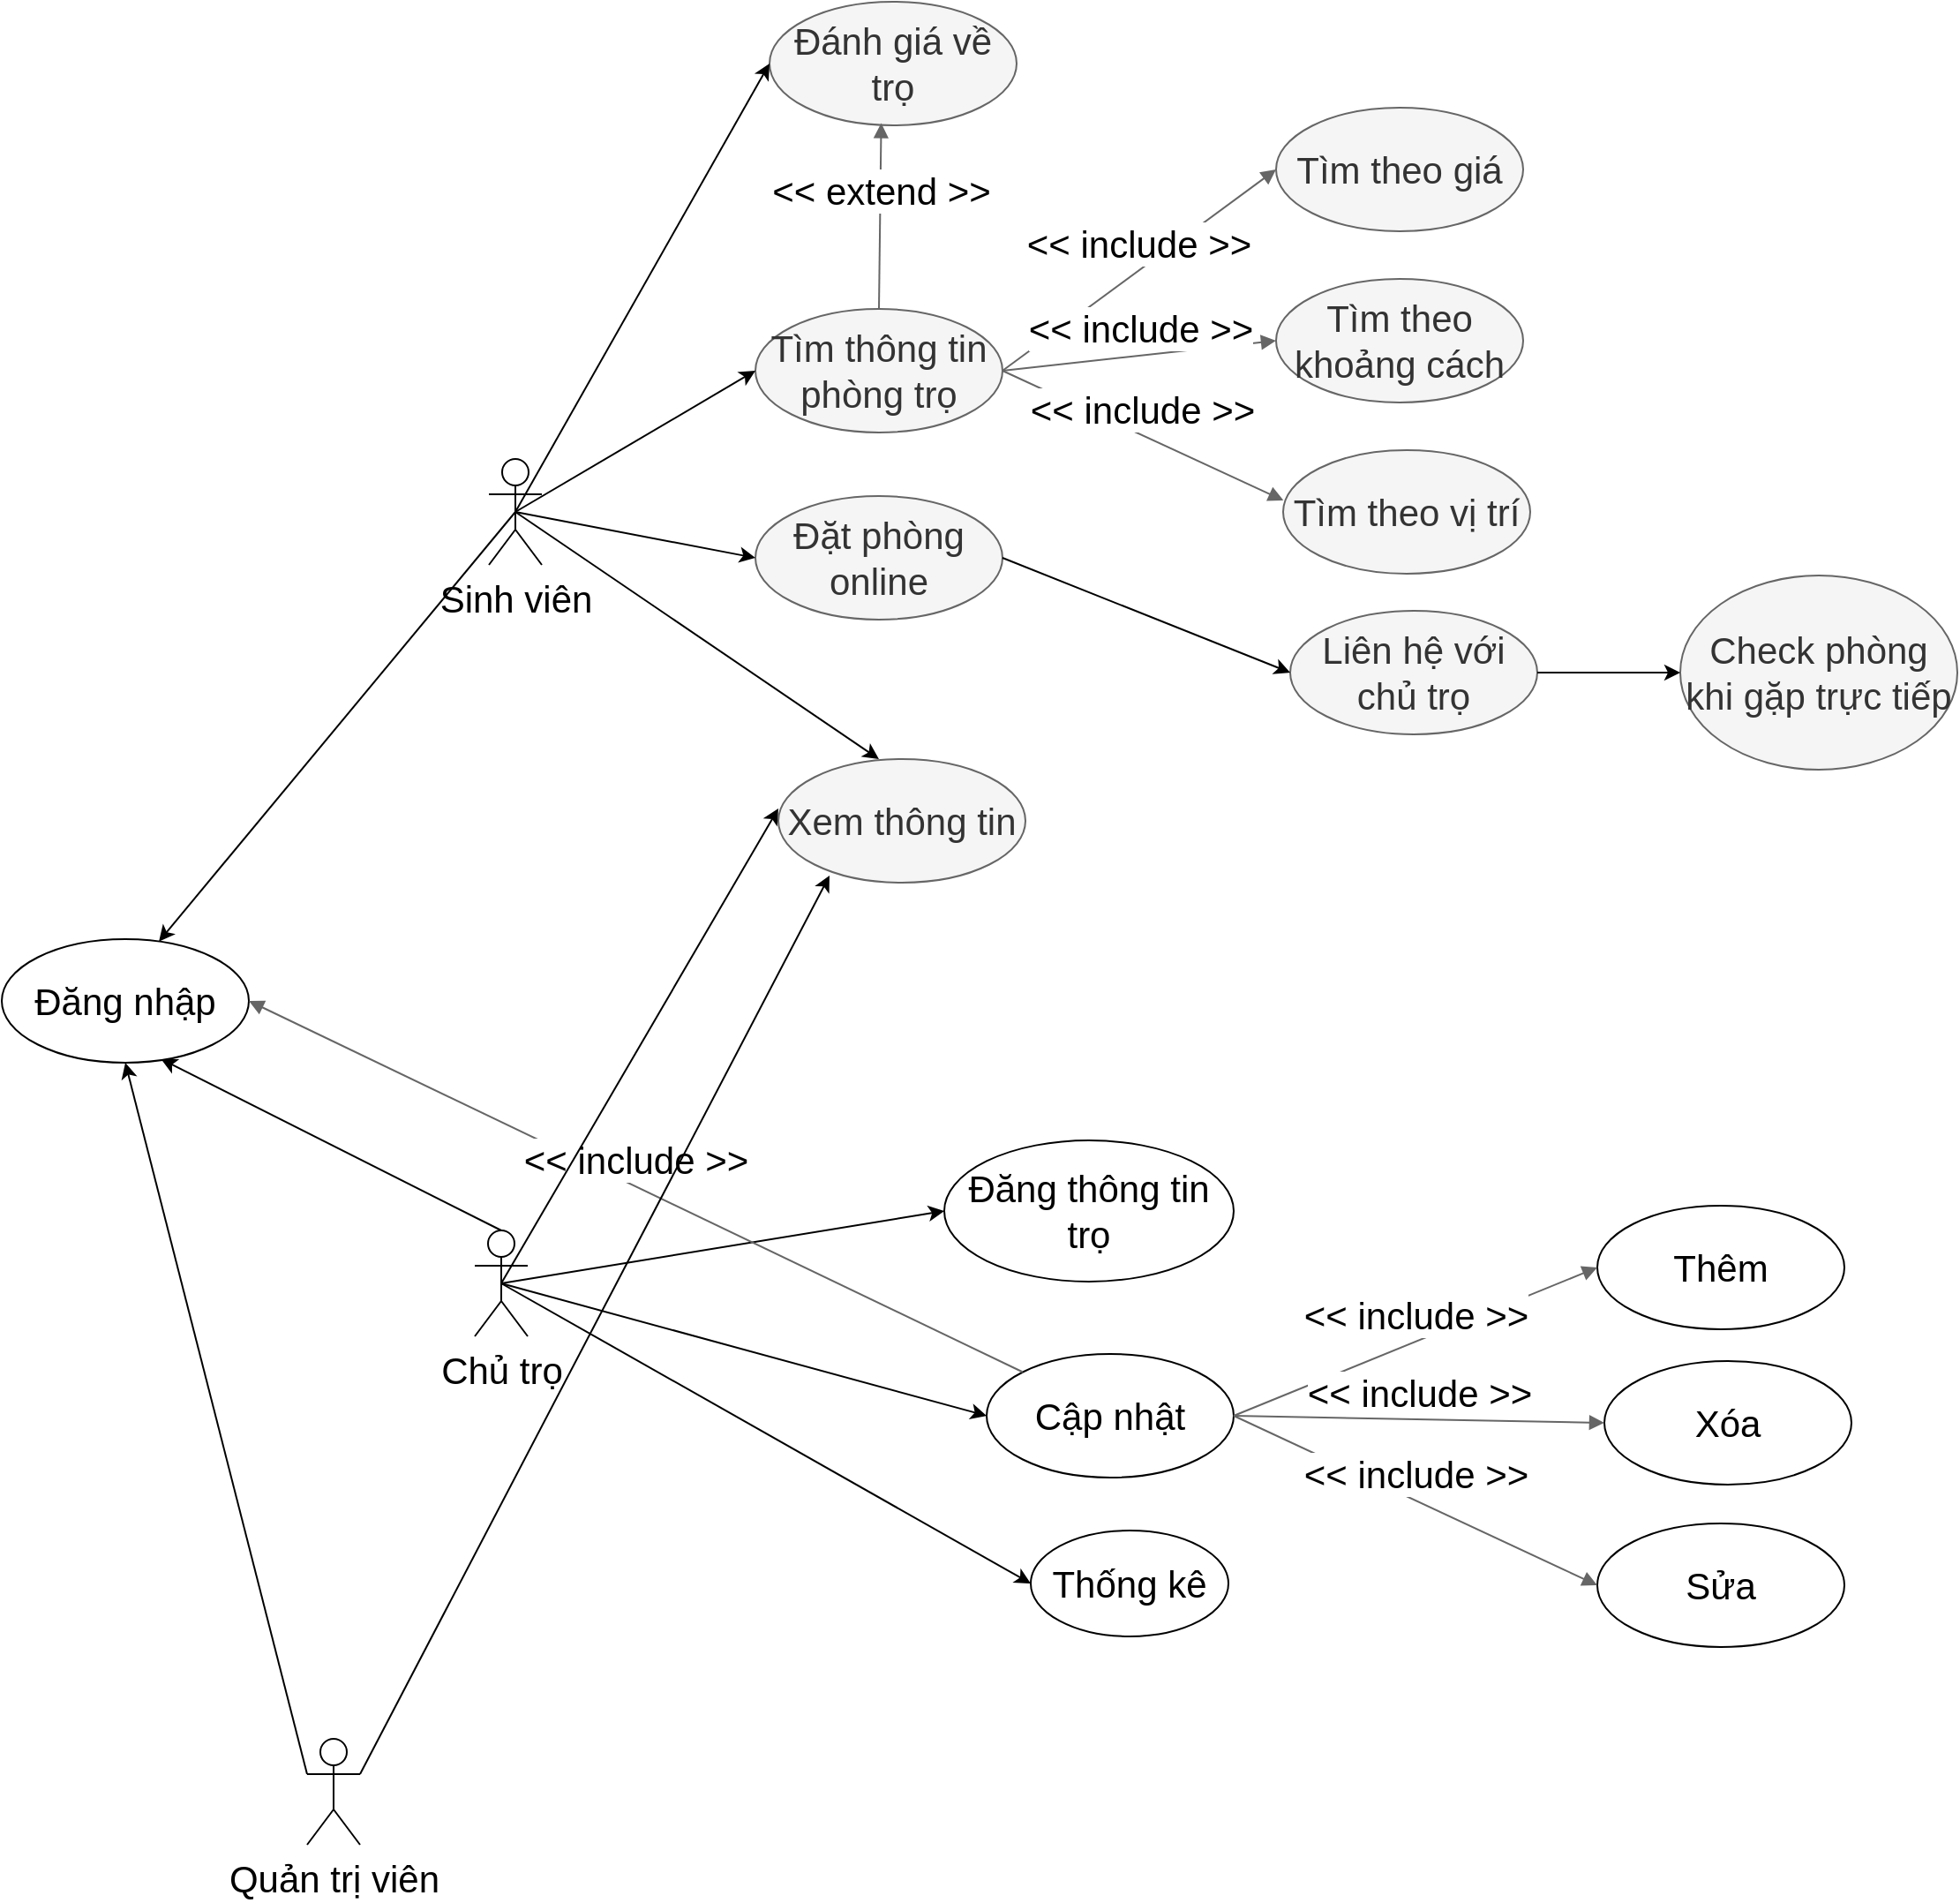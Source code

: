 <mxfile version="24.2.5" type="device" pages="2">
  <diagram name="Use case" id="3GVuQxWTRfcPdkDpcGKD">
    <mxGraphModel dx="2876" dy="2272" grid="0" gridSize="10" guides="1" tooltips="1" connect="1" arrows="1" fold="1" page="1" pageScale="1" pageWidth="827" pageHeight="1169" math="0" shadow="0">
      <root>
        <mxCell id="0" />
        <mxCell id="1" parent="0" />
        <mxCell id="bVEan_gz4CVaJnWlOZY1-1" value="Sinh viên" style="shape=umlActor;verticalLabelPosition=bottom;verticalAlign=top;html=1;outlineConnect=0;fontSize=21;" parent="1" vertex="1">
          <mxGeometry x="-75" y="-112" width="30" height="60" as="geometry" />
        </mxCell>
        <mxCell id="bVEan_gz4CVaJnWlOZY1-2" value="Quản trị viên" style="shape=umlActor;verticalLabelPosition=bottom;verticalAlign=top;html=1;outlineConnect=0;fontSize=21;" parent="1" vertex="1">
          <mxGeometry x="-178" y="613" width="30" height="60" as="geometry" />
        </mxCell>
        <mxCell id="bVEan_gz4CVaJnWlOZY1-3" value="Chủ trọ" style="shape=umlActor;verticalLabelPosition=bottom;verticalAlign=top;html=1;outlineConnect=0;fontSize=21;" parent="1" vertex="1">
          <mxGeometry x="-83" y="325" width="30" height="60" as="geometry" />
        </mxCell>
        <mxCell id="Joqx-uPznwFFVbwi03fc-1" value="Tìm theo giá" style="ellipse;whiteSpace=wrap;html=1;fillColor=#f5f5f5;fontColor=#333333;strokeColor=#666666;fontSize=21;" parent="1" vertex="1">
          <mxGeometry x="371" y="-311" width="140" height="70" as="geometry" />
        </mxCell>
        <mxCell id="Joqx-uPznwFFVbwi03fc-2" value="Tìm theo khoảng cách" style="ellipse;whiteSpace=wrap;html=1;fillColor=#f5f5f5;fontColor=#333333;strokeColor=#666666;fontSize=21;" parent="1" vertex="1">
          <mxGeometry x="371" y="-214" width="140" height="70" as="geometry" />
        </mxCell>
        <mxCell id="Joqx-uPznwFFVbwi03fc-3" value="Tìm theo vị trí" style="ellipse;whiteSpace=wrap;html=1;fillColor=#f5f5f5;fontColor=#333333;strokeColor=#666666;fontSize=21;" parent="1" vertex="1">
          <mxGeometry x="375" y="-117" width="140" height="70" as="geometry" />
        </mxCell>
        <mxCell id="Joqx-uPznwFFVbwi03fc-5" value="Tìm thông tin phòng trọ" style="ellipse;whiteSpace=wrap;html=1;fillColor=#f5f5f5;fontColor=#333333;strokeColor=#666666;fontSize=21;" parent="1" vertex="1">
          <mxGeometry x="76" y="-197" width="140" height="70" as="geometry" />
        </mxCell>
        <mxCell id="Joqx-uPznwFFVbwi03fc-6" value="&amp;lt;&amp;lt; include &amp;gt;&amp;gt;" style="html=1;verticalAlign=bottom;endArrow=block;curved=0;rounded=0;entryX=0;entryY=0.5;entryDx=0;entryDy=0;exitX=1;exitY=0.5;exitDx=0;exitDy=0;fillColor=#f5f5f5;strokeColor=#666666;fontSize=21;" parent="1" source="Joqx-uPznwFFVbwi03fc-5" target="Joqx-uPznwFFVbwi03fc-1" edge="1">
          <mxGeometry width="80" relative="1" as="geometry">
            <mxPoint x="-13" y="19" as="sourcePoint" />
            <mxPoint x="140" y="-112" as="targetPoint" />
          </mxGeometry>
        </mxCell>
        <mxCell id="Joqx-uPznwFFVbwi03fc-7" value="&amp;lt;&amp;lt; include &amp;gt;&amp;gt;" style="html=1;verticalAlign=bottom;endArrow=block;curved=0;rounded=0;entryX=0;entryY=0.5;entryDx=0;entryDy=0;exitX=1;exitY=0.5;exitDx=0;exitDy=0;fillColor=#f5f5f5;strokeColor=#666666;fontSize=21;" parent="1" source="Joqx-uPznwFFVbwi03fc-5" target="Joqx-uPznwFFVbwi03fc-2" edge="1">
          <mxGeometry width="80" relative="1" as="geometry">
            <mxPoint x="280" y="-112" as="sourcePoint" />
            <mxPoint x="377" y="-266" as="targetPoint" />
          </mxGeometry>
        </mxCell>
        <mxCell id="Joqx-uPznwFFVbwi03fc-8" value="&amp;lt;&amp;lt; include &amp;gt;&amp;gt;" style="html=1;verticalAlign=bottom;endArrow=block;curved=0;rounded=0;entryX=0.001;entryY=0.406;entryDx=0;entryDy=0;entryPerimeter=0;exitX=1;exitY=0.5;exitDx=0;exitDy=0;fillColor=#f5f5f5;strokeColor=#666666;fontSize=21;" parent="1" source="Joqx-uPznwFFVbwi03fc-5" target="Joqx-uPznwFFVbwi03fc-3" edge="1">
          <mxGeometry width="80" relative="1" as="geometry">
            <mxPoint x="272" y="-123" as="sourcePoint" />
            <mxPoint x="381" y="-169" as="targetPoint" />
          </mxGeometry>
        </mxCell>
        <mxCell id="Joqx-uPznwFFVbwi03fc-10" value="Đặt phòng online" style="ellipse;whiteSpace=wrap;html=1;fillColor=#f5f5f5;fontColor=#333333;strokeColor=#666666;fontSize=21;" parent="1" vertex="1">
          <mxGeometry x="76" y="-91" width="140" height="70" as="geometry" />
        </mxCell>
        <mxCell id="Joqx-uPznwFFVbwi03fc-11" value="Liên hệ với chủ trọ" style="ellipse;whiteSpace=wrap;html=1;fillColor=#f5f5f5;fontColor=#333333;strokeColor=#666666;fontSize=21;" parent="1" vertex="1">
          <mxGeometry x="379" y="-26" width="140" height="70" as="geometry" />
        </mxCell>
        <mxCell id="Joqx-uPznwFFVbwi03fc-14" value="Check phòng khi gặp trực tiếp" style="ellipse;whiteSpace=wrap;html=1;fillColor=#f5f5f5;fontColor=#333333;strokeColor=#666666;fontSize=21;" parent="1" vertex="1">
          <mxGeometry x="600" y="-46" width="157" height="110" as="geometry" />
        </mxCell>
        <mxCell id="Joqx-uPznwFFVbwi03fc-17" value="Đăng thông tin trọ" style="ellipse;whiteSpace=wrap;html=1;fontSize=21;" parent="1" vertex="1">
          <mxGeometry x="183" y="274" width="164" height="80" as="geometry" />
        </mxCell>
        <mxCell id="TsAdefIjjU2MiwrPZLpJ-29" value="" style="endArrow=classic;html=1;rounded=0;exitX=0.5;exitY=0.5;exitDx=0;exitDy=0;exitPerimeter=0;entryX=0;entryY=0.5;entryDx=0;entryDy=0;fontSize=21;" parent="1" source="bVEan_gz4CVaJnWlOZY1-1" target="Joqx-uPznwFFVbwi03fc-5" edge="1">
          <mxGeometry width="50" height="50" relative="1" as="geometry">
            <mxPoint x="134" y="183" as="sourcePoint" />
            <mxPoint x="184" y="133" as="targetPoint" />
          </mxGeometry>
        </mxCell>
        <mxCell id="TsAdefIjjU2MiwrPZLpJ-30" value="" style="endArrow=classic;html=1;rounded=0;exitX=0.5;exitY=0.5;exitDx=0;exitDy=0;exitPerimeter=0;entryX=0;entryY=0.5;entryDx=0;entryDy=0;fontSize=21;" parent="1" source="bVEan_gz4CVaJnWlOZY1-1" target="Joqx-uPznwFFVbwi03fc-10" edge="1">
          <mxGeometry width="50" height="50" relative="1" as="geometry">
            <mxPoint x="-185" y="53" as="sourcePoint" />
            <mxPoint x="92" y="-72" as="targetPoint" />
          </mxGeometry>
        </mxCell>
        <mxCell id="TsAdefIjjU2MiwrPZLpJ-31" value="" style="endArrow=classic;html=1;rounded=0;exitX=1;exitY=0.5;exitDx=0;exitDy=0;entryX=0;entryY=0.5;entryDx=0;entryDy=0;fontSize=21;" parent="1" source="Joqx-uPznwFFVbwi03fc-10" target="Joqx-uPznwFFVbwi03fc-11" edge="1">
          <mxGeometry width="50" height="50" relative="1" as="geometry">
            <mxPoint x="-188" y="-33" as="sourcePoint" />
            <mxPoint x="58" y="96" as="targetPoint" />
          </mxGeometry>
        </mxCell>
        <mxCell id="TsAdefIjjU2MiwrPZLpJ-32" value="" style="endArrow=classic;html=1;rounded=0;exitX=1;exitY=0.5;exitDx=0;exitDy=0;entryX=0;entryY=0.5;entryDx=0;entryDy=0;fontSize=21;" parent="1" source="Joqx-uPznwFFVbwi03fc-11" target="Joqx-uPznwFFVbwi03fc-14" edge="1">
          <mxGeometry width="50" height="50" relative="1" as="geometry">
            <mxPoint x="227" y="1" as="sourcePoint" />
            <mxPoint x="368" y="24" as="targetPoint" />
          </mxGeometry>
        </mxCell>
        <mxCell id="TsAdefIjjU2MiwrPZLpJ-33" value="" style="endArrow=classic;html=1;rounded=0;exitX=0.5;exitY=0.5;exitDx=0;exitDy=0;exitPerimeter=0;entryX=0;entryY=0.5;entryDx=0;entryDy=0;fontSize=21;" parent="1" source="bVEan_gz4CVaJnWlOZY1-3" target="Joqx-uPznwFFVbwi03fc-17" edge="1">
          <mxGeometry width="50" height="50" relative="1" as="geometry">
            <mxPoint x="-185" y="53" as="sourcePoint" />
            <mxPoint x="90" y="87" as="targetPoint" />
          </mxGeometry>
        </mxCell>
        <mxCell id="TsAdefIjjU2MiwrPZLpJ-34" value="Đăng nhập" style="ellipse;whiteSpace=wrap;html=1;fontSize=21;" parent="1" vertex="1">
          <mxGeometry x="-351" y="160" width="140" height="70" as="geometry" />
        </mxCell>
        <mxCell id="TsAdefIjjU2MiwrPZLpJ-35" value="Cập nhật" style="ellipse;whiteSpace=wrap;html=1;fontSize=21;" parent="1" vertex="1">
          <mxGeometry x="207" y="395" width="140" height="70" as="geometry" />
        </mxCell>
        <mxCell id="TsAdefIjjU2MiwrPZLpJ-36" value="Thêm" style="ellipse;whiteSpace=wrap;html=1;fontSize=21;" parent="1" vertex="1">
          <mxGeometry x="553" y="311" width="140" height="70" as="geometry" />
        </mxCell>
        <mxCell id="TsAdefIjjU2MiwrPZLpJ-37" value="Xóa" style="ellipse;whiteSpace=wrap;html=1;fontSize=21;" parent="1" vertex="1">
          <mxGeometry x="557" y="399" width="140" height="70" as="geometry" />
        </mxCell>
        <mxCell id="TsAdefIjjU2MiwrPZLpJ-38" value="Sửa" style="ellipse;whiteSpace=wrap;html=1;fontSize=21;" parent="1" vertex="1">
          <mxGeometry x="553" y="491" width="140" height="70" as="geometry" />
        </mxCell>
        <mxCell id="TsAdefIjjU2MiwrPZLpJ-39" value="&amp;lt;&amp;lt; include &amp;gt;&amp;gt;" style="html=1;verticalAlign=bottom;endArrow=block;curved=0;rounded=0;entryX=0;entryY=0.5;entryDx=0;entryDy=0;exitX=1;exitY=0.5;exitDx=0;exitDy=0;fillColor=#f5f5f5;strokeColor=#666666;fontSize=21;" parent="1" source="TsAdefIjjU2MiwrPZLpJ-35" target="TsAdefIjjU2MiwrPZLpJ-36" edge="1">
          <mxGeometry width="80" relative="1" as="geometry">
            <mxPoint x="189" y="301" as="sourcePoint" />
            <mxPoint x="348" y="374" as="targetPoint" />
          </mxGeometry>
        </mxCell>
        <mxCell id="TsAdefIjjU2MiwrPZLpJ-40" value="&amp;lt;&amp;lt; include &amp;gt;&amp;gt;" style="html=1;verticalAlign=bottom;endArrow=block;curved=0;rounded=0;entryX=0;entryY=0.5;entryDx=0;entryDy=0;exitX=1;exitY=0.5;exitDx=0;exitDy=0;fillColor=#f5f5f5;strokeColor=#666666;fontSize=21;" parent="1" source="TsAdefIjjU2MiwrPZLpJ-35" target="TsAdefIjjU2MiwrPZLpJ-37" edge="1">
          <mxGeometry width="80" relative="1" as="geometry">
            <mxPoint x="216" y="496" as="sourcePoint" />
            <mxPoint x="347" y="410" as="targetPoint" />
          </mxGeometry>
        </mxCell>
        <mxCell id="TsAdefIjjU2MiwrPZLpJ-41" value="&amp;lt;&amp;lt; include &amp;gt;&amp;gt;" style="html=1;verticalAlign=bottom;endArrow=block;curved=0;rounded=0;entryX=0;entryY=0.5;entryDx=0;entryDy=0;exitX=1;exitY=0.5;exitDx=0;exitDy=0;fillColor=#f5f5f5;strokeColor=#666666;fontSize=21;" parent="1" source="TsAdefIjjU2MiwrPZLpJ-35" target="TsAdefIjjU2MiwrPZLpJ-38" edge="1">
          <mxGeometry width="80" relative="1" as="geometry">
            <mxPoint x="216" y="496" as="sourcePoint" />
            <mxPoint x="351" y="498" as="targetPoint" />
          </mxGeometry>
        </mxCell>
        <mxCell id="TsAdefIjjU2MiwrPZLpJ-42" value="" style="endArrow=classic;html=1;rounded=0;exitX=0.5;exitY=0.5;exitDx=0;exitDy=0;exitPerimeter=0;entryX=0;entryY=0.5;entryDx=0;entryDy=0;fontSize=21;" parent="1" source="bVEan_gz4CVaJnWlOZY1-3" target="TsAdefIjjU2MiwrPZLpJ-35" edge="1">
          <mxGeometry width="50" height="50" relative="1" as="geometry">
            <mxPoint x="-175" y="368" as="sourcePoint" />
            <mxPoint x="79" y="292" as="targetPoint" />
          </mxGeometry>
        </mxCell>
        <mxCell id="TsAdefIjjU2MiwrPZLpJ-43" value="Thống kê" style="ellipse;whiteSpace=wrap;html=1;fontSize=21;" parent="1" vertex="1">
          <mxGeometry x="232" y="495" width="112" height="60" as="geometry" />
        </mxCell>
        <mxCell id="TsAdefIjjU2MiwrPZLpJ-44" value="" style="endArrow=classic;html=1;rounded=0;exitX=0.5;exitY=0.5;exitDx=0;exitDy=0;exitPerimeter=0;entryX=0;entryY=0.5;entryDx=0;entryDy=0;fontSize=21;" parent="1" source="bVEan_gz4CVaJnWlOZY1-3" target="TsAdefIjjU2MiwrPZLpJ-43" edge="1">
          <mxGeometry width="50" height="50" relative="1" as="geometry">
            <mxPoint x="-175" y="368" as="sourcePoint" />
            <mxPoint x="79" y="207" as="targetPoint" />
          </mxGeometry>
        </mxCell>
        <mxCell id="9S80IXpSELycwi0xGYKN-2" value="Đánh giá về trọ" style="ellipse;whiteSpace=wrap;html=1;fillColor=#f5f5f5;fontColor=#333333;strokeColor=#666666;fontSize=21;" parent="1" vertex="1">
          <mxGeometry x="84" y="-371" width="140" height="70" as="geometry" />
        </mxCell>
        <mxCell id="9S80IXpSELycwi0xGYKN-3" value="" style="endArrow=classic;html=1;rounded=0;exitX=0.5;exitY=0.5;exitDx=0;exitDy=0;exitPerimeter=0;entryX=0;entryY=0.5;entryDx=0;entryDy=0;fontSize=21;" parent="1" source="bVEan_gz4CVaJnWlOZY1-1" target="9S80IXpSELycwi0xGYKN-2" edge="1">
          <mxGeometry width="50" height="50" relative="1" as="geometry">
            <mxPoint x="-50" y="-72" as="sourcePoint" />
            <mxPoint x="92" y="-72" as="targetPoint" />
          </mxGeometry>
        </mxCell>
        <mxCell id="9S80IXpSELycwi0xGYKN-4" value="&amp;lt;&amp;lt; extend &amp;gt;&amp;gt;" style="html=1;verticalAlign=bottom;endArrow=block;curved=0;rounded=0;entryX=0.452;entryY=0.982;entryDx=0;entryDy=0;exitX=0.5;exitY=0;exitDx=0;exitDy=0;fillColor=#f5f5f5;strokeColor=#666666;entryPerimeter=0;fontSize=21;" parent="1" source="Joqx-uPznwFFVbwi03fc-5" target="9S80IXpSELycwi0xGYKN-2" edge="1">
          <mxGeometry width="80" relative="1" as="geometry">
            <mxPoint x="226" y="-152" as="sourcePoint" />
            <mxPoint x="377" y="-266" as="targetPoint" />
          </mxGeometry>
        </mxCell>
        <mxCell id="PzmMJHEReZFMOb55hKEX-2" value="&amp;lt;&amp;lt; include &amp;gt;&amp;gt;" style="html=1;verticalAlign=bottom;endArrow=block;curved=0;rounded=0;entryX=1;entryY=0.5;entryDx=0;entryDy=0;exitX=0;exitY=0;exitDx=0;exitDy=0;fillColor=#f5f5f5;strokeColor=#666666;fontSize=21;" parent="1" source="TsAdefIjjU2MiwrPZLpJ-35" target="TsAdefIjjU2MiwrPZLpJ-34" edge="1">
          <mxGeometry width="80" relative="1" as="geometry">
            <mxPoint x="357" y="440" as="sourcePoint" />
            <mxPoint x="496" y="370" as="targetPoint" />
          </mxGeometry>
        </mxCell>
        <mxCell id="C1ls9HWXW-1f8DQ3jjsl-1" value="" style="endArrow=classic;html=1;rounded=0;exitX=0.5;exitY=0.5;exitDx=0;exitDy=0;exitPerimeter=0;entryX=0.636;entryY=0.019;entryDx=0;entryDy=0;entryPerimeter=0;fontSize=21;" parent="1" source="bVEan_gz4CVaJnWlOZY1-1" target="TsAdefIjjU2MiwrPZLpJ-34" edge="1">
          <mxGeometry width="50" height="50" relative="1" as="geometry">
            <mxPoint x="-50" y="-72" as="sourcePoint" />
            <mxPoint x="100" y="110" as="targetPoint" />
          </mxGeometry>
        </mxCell>
        <mxCell id="C1ls9HWXW-1f8DQ3jjsl-2" value="" style="endArrow=classic;html=1;rounded=0;exitX=0.5;exitY=0;exitDx=0;exitDy=0;exitPerimeter=0;entryX=0.645;entryY=0.971;entryDx=0;entryDy=0;entryPerimeter=0;fontSize=21;" parent="1" source="bVEan_gz4CVaJnWlOZY1-3" target="TsAdefIjjU2MiwrPZLpJ-34" edge="1">
          <mxGeometry width="50" height="50" relative="1" as="geometry">
            <mxPoint x="-50" y="-72" as="sourcePoint" />
            <mxPoint x="-259" y="162" as="targetPoint" />
          </mxGeometry>
        </mxCell>
        <mxCell id="sZ8OhKZgzudTWHG8k1Su-1" value="" style="endArrow=classic;html=1;rounded=0;exitX=0;exitY=0.333;exitDx=0;exitDy=0;exitPerimeter=0;entryX=0.5;entryY=1;entryDx=0;entryDy=0;fontSize=21;" parent="1" source="bVEan_gz4CVaJnWlOZY1-2" target="TsAdefIjjU2MiwrPZLpJ-34" edge="1">
          <mxGeometry width="50" height="50" relative="1" as="geometry">
            <mxPoint x="-175" y="338" as="sourcePoint" />
            <mxPoint x="-258" y="229" as="targetPoint" />
          </mxGeometry>
        </mxCell>
        <mxCell id="CY2b-BfssLBkTV2OGmpX-10" value="" style="endArrow=classic;html=1;rounded=0;exitX=0.5;exitY=0.5;exitDx=0;exitDy=0;exitPerimeter=0;entryX=0.407;entryY=0;entryDx=0;entryDy=0;entryPerimeter=0;fontSize=21;" parent="1" source="bVEan_gz4CVaJnWlOZY1-1" target="CY2b-BfssLBkTV2OGmpX-11" edge="1">
          <mxGeometry width="50" height="50" relative="1" as="geometry">
            <mxPoint x="-50" y="-72" as="sourcePoint" />
            <mxPoint x="64" y="29" as="targetPoint" />
          </mxGeometry>
        </mxCell>
        <mxCell id="CY2b-BfssLBkTV2OGmpX-11" value="Xem thông tin" style="ellipse;whiteSpace=wrap;html=1;fillColor=#f5f5f5;fontColor=#333333;strokeColor=#666666;fontSize=21;" parent="1" vertex="1">
          <mxGeometry x="89" y="58" width="140" height="70" as="geometry" />
        </mxCell>
        <mxCell id="CY2b-BfssLBkTV2OGmpX-12" value="" style="endArrow=classic;html=1;rounded=0;exitX=0.5;exitY=0.5;exitDx=0;exitDy=0;exitPerimeter=0;entryX=0;entryY=0.4;entryDx=0;entryDy=0;entryPerimeter=0;fontSize=21;" parent="1" source="bVEan_gz4CVaJnWlOZY1-3" target="CY2b-BfssLBkTV2OGmpX-11" edge="1">
          <mxGeometry width="50" height="50" relative="1" as="geometry">
            <mxPoint x="-107" y="348" as="sourcePoint" />
            <mxPoint x="214" y="343" as="targetPoint" />
          </mxGeometry>
        </mxCell>
        <mxCell id="CY2b-BfssLBkTV2OGmpX-13" value="" style="endArrow=classic;html=1;rounded=0;exitX=1;exitY=0.333;exitDx=0;exitDy=0;exitPerimeter=0;entryX=0.207;entryY=0.943;entryDx=0;entryDy=0;entryPerimeter=0;fontSize=21;" parent="1" source="bVEan_gz4CVaJnWlOZY1-2" target="CY2b-BfssLBkTV2OGmpX-11" edge="1">
          <mxGeometry width="50" height="50" relative="1" as="geometry">
            <mxPoint x="-107" y="348" as="sourcePoint" />
            <mxPoint x="108" y="170" as="targetPoint" />
          </mxGeometry>
        </mxCell>
      </root>
    </mxGraphModel>
  </diagram>
  <diagram id="6DUNzsfJX2WF3jh59BU7" name="Class">
    <mxGraphModel dx="1434" dy="1941" grid="0" gridSize="10" guides="1" tooltips="1" connect="1" arrows="1" fold="1" page="1" pageScale="1" pageWidth="827" pageHeight="1169" math="0" shadow="0">
      <root>
        <mxCell id="0" />
        <mxCell id="1" parent="0" />
        <mxCell id="vKyTSyz9STE66Y1rJeOH-1" value="SinhVien" style="swimlane;fontStyle=1;align=center;verticalAlign=top;childLayout=stackLayout;horizontal=1;startSize=26;horizontalStack=0;resizeParent=1;resizeParentMax=0;resizeLast=0;collapsible=1;marginBottom=0;whiteSpace=wrap;html=1;fontSize=18;" parent="1" vertex="1">
          <mxGeometry x="48" y="-38" width="214" height="190" as="geometry" />
        </mxCell>
        <mxCell id="vKyTSyz9STE66Y1rJeOH-2" value="+ HoTen: string" style="text;strokeColor=none;fillColor=none;align=left;verticalAlign=top;spacingLeft=4;spacingRight=4;overflow=hidden;rotatable=0;points=[[0,0.5],[1,0.5]];portConstraint=eastwest;whiteSpace=wrap;html=1;fontSize=18;" parent="vKyTSyz9STE66Y1rJeOH-1" vertex="1">
          <mxGeometry y="26" width="214" height="26" as="geometry" />
        </mxCell>
        <mxCell id="vKyTSyz9STE66Y1rJeOH-6" value="+ SDT: float" style="text;strokeColor=none;fillColor=none;align=left;verticalAlign=top;spacingLeft=4;spacingRight=4;overflow=hidden;rotatable=0;points=[[0,0.5],[1,0.5]];portConstraint=eastwest;whiteSpace=wrap;html=1;fontSize=18;" parent="vKyTSyz9STE66Y1rJeOH-1" vertex="1">
          <mxGeometry y="52" width="214" height="26" as="geometry" />
        </mxCell>
        <mxCell id="vKyTSyz9STE66Y1rJeOH-7" value="+ DiaChi: string" style="text;strokeColor=none;fillColor=none;align=left;verticalAlign=top;spacingLeft=4;spacingRight=4;overflow=hidden;rotatable=0;points=[[0,0.5],[1,0.5]];portConstraint=eastwest;whiteSpace=wrap;html=1;fontSize=18;" parent="vKyTSyz9STE66Y1rJeOH-1" vertex="1">
          <mxGeometry y="78" width="214" height="26" as="geometry" />
        </mxCell>
        <mxCell id="vKyTSyz9STE66Y1rJeOH-3" value="" style="line;strokeWidth=1;fillColor=none;align=left;verticalAlign=middle;spacingTop=-1;spacingLeft=3;spacingRight=3;rotatable=0;labelPosition=right;points=[];portConstraint=eastwest;strokeColor=inherit;fontSize=18;" parent="vKyTSyz9STE66Y1rJeOH-1" vertex="1">
          <mxGeometry y="104" width="214" height="8" as="geometry" />
        </mxCell>
        <mxCell id="vKyTSyz9STE66Y1rJeOH-4" value="+ setHoTen()" style="text;strokeColor=none;fillColor=none;align=left;verticalAlign=top;spacingLeft=4;spacingRight=4;overflow=hidden;rotatable=0;points=[[0,0.5],[1,0.5]];portConstraint=eastwest;whiteSpace=wrap;html=1;fontSize=18;" parent="vKyTSyz9STE66Y1rJeOH-1" vertex="1">
          <mxGeometry y="112" width="214" height="26" as="geometry" />
        </mxCell>
        <mxCell id="VPG_S7MUcffIkbhlEoSd-1" value="+ setSDT()" style="text;strokeColor=none;fillColor=none;align=left;verticalAlign=top;spacingLeft=4;spacingRight=4;overflow=hidden;rotatable=0;points=[[0,0.5],[1,0.5]];portConstraint=eastwest;whiteSpace=wrap;html=1;fontSize=18;" parent="vKyTSyz9STE66Y1rJeOH-1" vertex="1">
          <mxGeometry y="138" width="214" height="26" as="geometry" />
        </mxCell>
        <mxCell id="VPG_S7MUcffIkbhlEoSd-2" value="+ setDiaChi()" style="text;strokeColor=none;fillColor=none;align=left;verticalAlign=top;spacingLeft=4;spacingRight=4;overflow=hidden;rotatable=0;points=[[0,0.5],[1,0.5]];portConstraint=eastwest;whiteSpace=wrap;html=1;fontSize=18;" parent="vKyTSyz9STE66Y1rJeOH-1" vertex="1">
          <mxGeometry y="164" width="214" height="26" as="geometry" />
        </mxCell>
        <mxCell id="vKyTSyz9STE66Y1rJeOH-8" value="ChuTro" style="swimlane;fontStyle=1;align=center;verticalAlign=top;childLayout=stackLayout;horizontal=1;startSize=26;horizontalStack=0;resizeParent=1;resizeParentMax=0;resizeLast=0;collapsible=1;marginBottom=0;whiteSpace=wrap;html=1;fontSize=18;" parent="1" vertex="1">
          <mxGeometry x="384" y="331" width="245" height="216" as="geometry" />
        </mxCell>
        <mxCell id="vKyTSyz9STE66Y1rJeOH-9" value="+ Ten: string" style="text;strokeColor=none;fillColor=none;align=left;verticalAlign=top;spacingLeft=4;spacingRight=4;overflow=hidden;rotatable=0;points=[[0,0.5],[1,0.5]];portConstraint=eastwest;whiteSpace=wrap;html=1;fontSize=18;" parent="vKyTSyz9STE66Y1rJeOH-8" vertex="1">
          <mxGeometry y="26" width="245" height="26" as="geometry" />
        </mxCell>
        <mxCell id="vKyTSyz9STE66Y1rJeOH-10" value="+ SoDienThoai: float" style="text;strokeColor=none;fillColor=none;align=left;verticalAlign=top;spacingLeft=4;spacingRight=4;overflow=hidden;rotatable=0;points=[[0,0.5],[1,0.5]];portConstraint=eastwest;whiteSpace=wrap;html=1;fontSize=18;" parent="vKyTSyz9STE66Y1rJeOH-8" vertex="1">
          <mxGeometry y="52" width="245" height="26" as="geometry" />
        </mxCell>
        <mxCell id="vKyTSyz9STE66Y1rJeOH-11" value="+ DiaChi: string" style="text;strokeColor=none;fillColor=none;align=left;verticalAlign=top;spacingLeft=4;spacingRight=4;overflow=hidden;rotatable=0;points=[[0,0.5],[1,0.5]];portConstraint=eastwest;whiteSpace=wrap;html=1;fontSize=18;" parent="vKyTSyz9STE66Y1rJeOH-8" vertex="1">
          <mxGeometry y="78" width="245" height="26" as="geometry" />
        </mxCell>
        <mxCell id="vKyTSyz9STE66Y1rJeOH-14" value="+ DS_NguoiThue: List&amp;lt;DSNguoiThue&amp;gt;" style="text;strokeColor=none;fillColor=none;align=left;verticalAlign=top;spacingLeft=4;spacingRight=4;overflow=hidden;rotatable=0;points=[[0,0.5],[1,0.5]];portConstraint=eastwest;whiteSpace=wrap;html=1;fontSize=18;" parent="vKyTSyz9STE66Y1rJeOH-8" vertex="1">
          <mxGeometry y="104" width="245" height="26" as="geometry" />
        </mxCell>
        <mxCell id="vKyTSyz9STE66Y1rJeOH-12" value="" style="line;strokeWidth=1;fillColor=none;align=left;verticalAlign=middle;spacingTop=-1;spacingLeft=3;spacingRight=3;rotatable=0;labelPosition=right;points=[];portConstraint=eastwest;strokeColor=inherit;fontSize=18;" parent="vKyTSyz9STE66Y1rJeOH-8" vertex="1">
          <mxGeometry y="130" width="245" height="8" as="geometry" />
        </mxCell>
        <mxCell id="vKyTSyz9STE66Y1rJeOH-13" value="+ Them(): void" style="text;strokeColor=none;fillColor=none;align=left;verticalAlign=top;spacingLeft=4;spacingRight=4;overflow=hidden;rotatable=0;points=[[0,0.5],[1,0.5]];portConstraint=eastwest;whiteSpace=wrap;html=1;fontSize=18;" parent="vKyTSyz9STE66Y1rJeOH-8" vertex="1">
          <mxGeometry y="138" width="245" height="26" as="geometry" />
        </mxCell>
        <mxCell id="vKyTSyz9STE66Y1rJeOH-15" value="+ Sua(): void" style="text;strokeColor=none;fillColor=none;align=left;verticalAlign=top;spacingLeft=4;spacingRight=4;overflow=hidden;rotatable=0;points=[[0,0.5],[1,0.5]];portConstraint=eastwest;whiteSpace=wrap;html=1;fontSize=18;" parent="vKyTSyz9STE66Y1rJeOH-8" vertex="1">
          <mxGeometry y="164" width="245" height="26" as="geometry" />
        </mxCell>
        <mxCell id="vKyTSyz9STE66Y1rJeOH-16" value="+ Xoa(): void" style="text;strokeColor=none;fillColor=none;align=left;verticalAlign=top;spacingLeft=4;spacingRight=4;overflow=hidden;rotatable=0;points=[[0,0.5],[1,0.5]];portConstraint=eastwest;whiteSpace=wrap;html=1;fontSize=18;" parent="vKyTSyz9STE66Y1rJeOH-8" vertex="1">
          <mxGeometry y="190" width="245" height="26" as="geometry" />
        </mxCell>
        <mxCell id="vKyTSyz9STE66Y1rJeOH-17" value="Tro" style="swimlane;fontStyle=1;align=center;verticalAlign=top;childLayout=stackLayout;horizontal=1;startSize=26;horizontalStack=0;resizeParent=1;resizeParentMax=0;resizeLast=0;collapsible=1;marginBottom=0;whiteSpace=wrap;html=1;fontSize=18;" parent="1" vertex="1">
          <mxGeometry x="407" y="-40" width="214" height="190" as="geometry" />
        </mxCell>
        <mxCell id="vKyTSyz9STE66Y1rJeOH-20" value="+ DiaChi: string" style="text;strokeColor=none;fillColor=none;align=left;verticalAlign=top;spacingLeft=4;spacingRight=4;overflow=hidden;rotatable=0;points=[[0,0.5],[1,0.5]];portConstraint=eastwest;whiteSpace=wrap;html=1;fontSize=18;" parent="vKyTSyz9STE66Y1rJeOH-17" vertex="1">
          <mxGeometry y="26" width="214" height="26" as="geometry" />
        </mxCell>
        <mxCell id="vKyTSyz9STE66Y1rJeOH-18" value="+ ChuSoHuu: string" style="text;strokeColor=none;fillColor=none;align=left;verticalAlign=top;spacingLeft=4;spacingRight=4;overflow=hidden;rotatable=0;points=[[0,0.5],[1,0.5]];portConstraint=eastwest;whiteSpace=wrap;html=1;fontSize=18;" parent="vKyTSyz9STE66Y1rJeOH-17" vertex="1">
          <mxGeometry y="52" width="214" height="26" as="geometry" />
        </mxCell>
        <mxCell id="vKyTSyz9STE66Y1rJeOH-19" value="+ HinhAnh:" style="text;strokeColor=none;fillColor=none;align=left;verticalAlign=top;spacingLeft=4;spacingRight=4;overflow=hidden;rotatable=0;points=[[0,0.5],[1,0.5]];portConstraint=eastwest;whiteSpace=wrap;html=1;fontSize=18;" parent="vKyTSyz9STE66Y1rJeOH-17" vertex="1">
          <mxGeometry y="78" width="214" height="26" as="geometry" />
        </mxCell>
        <mxCell id="-vwV4Be4oBBLXc3mF-mh-1" value="+ GiaPhong: float" style="text;strokeColor=none;fillColor=none;align=left;verticalAlign=top;spacingLeft=4;spacingRight=4;overflow=hidden;rotatable=0;points=[[0,0.5],[1,0.5]];portConstraint=eastwest;whiteSpace=wrap;html=1;fontSize=18;" parent="vKyTSyz9STE66Y1rJeOH-17" vertex="1">
          <mxGeometry y="104" width="214" height="26" as="geometry" />
        </mxCell>
        <mxCell id="vKyTSyz9STE66Y1rJeOH-21" value="+ MoTa: string" style="text;strokeColor=none;fillColor=none;align=left;verticalAlign=top;spacingLeft=4;spacingRight=4;overflow=hidden;rotatable=0;points=[[0,0.5],[1,0.5]];portConstraint=eastwest;whiteSpace=wrap;html=1;fontSize=18;" parent="vKyTSyz9STE66Y1rJeOH-17" vertex="1">
          <mxGeometry y="130" width="214" height="26" as="geometry" />
        </mxCell>
        <mxCell id="vKyTSyz9STE66Y1rJeOH-22" value="" style="line;strokeWidth=1;fillColor=none;align=left;verticalAlign=middle;spacingTop=-1;spacingLeft=3;spacingRight=3;rotatable=0;labelPosition=right;points=[];portConstraint=eastwest;strokeColor=inherit;fontSize=18;" parent="vKyTSyz9STE66Y1rJeOH-17" vertex="1">
          <mxGeometry y="156" width="214" height="8" as="geometry" />
        </mxCell>
        <mxCell id="vKyTSyz9STE66Y1rJeOH-25" value="+ method(): type" style="text;strokeColor=none;fillColor=none;align=left;verticalAlign=top;spacingLeft=4;spacingRight=4;overflow=hidden;rotatable=0;points=[[0,0.5],[1,0.5]];portConstraint=eastwest;whiteSpace=wrap;html=1;fontSize=18;" parent="vKyTSyz9STE66Y1rJeOH-17" vertex="1">
          <mxGeometry y="164" width="214" height="26" as="geometry" />
        </mxCell>
        <mxCell id="vKyTSyz9STE66Y1rJeOH-26" value="DSNguoiThue" style="swimlane;fontStyle=1;align=center;verticalAlign=top;childLayout=stackLayout;horizontal=1;startSize=26;horizontalStack=0;resizeParent=1;resizeParentMax=0;resizeLast=0;collapsible=1;marginBottom=0;whiteSpace=wrap;html=1;fontSize=18;" parent="1" vertex="1">
          <mxGeometry x="48" y="346" width="214" height="164" as="geometry" />
        </mxCell>
        <mxCell id="vKyTSyz9STE66Y1rJeOH-27" value="+ HoTen: string" style="text;strokeColor=none;fillColor=none;align=left;verticalAlign=top;spacingLeft=4;spacingRight=4;overflow=hidden;rotatable=0;points=[[0,0.5],[1,0.5]];portConstraint=eastwest;whiteSpace=wrap;html=1;fontSize=18;" parent="vKyTSyz9STE66Y1rJeOH-26" vertex="1">
          <mxGeometry y="26" width="214" height="26" as="geometry" />
        </mxCell>
        <mxCell id="vKyTSyz9STE66Y1rJeOH-28" value="+ SDT: float" style="text;strokeColor=none;fillColor=none;align=left;verticalAlign=top;spacingLeft=4;spacingRight=4;overflow=hidden;rotatable=0;points=[[0,0.5],[1,0.5]];portConstraint=eastwest;whiteSpace=wrap;html=1;fontSize=18;" parent="vKyTSyz9STE66Y1rJeOH-26" vertex="1">
          <mxGeometry y="52" width="214" height="26" as="geometry" />
        </mxCell>
        <mxCell id="vKyTSyz9STE66Y1rJeOH-29" value="+ NgayBatDau: DateTime" style="text;strokeColor=none;fillColor=none;align=left;verticalAlign=top;spacingLeft=4;spacingRight=4;overflow=hidden;rotatable=0;points=[[0,0.5],[1,0.5]];portConstraint=eastwest;whiteSpace=wrap;html=1;fontSize=18;" parent="vKyTSyz9STE66Y1rJeOH-26" vertex="1">
          <mxGeometry y="78" width="214" height="26" as="geometry" />
        </mxCell>
        <mxCell id="vKyTSyz9STE66Y1rJeOH-33" value="+ NgayKetThuc: DateTime" style="text;strokeColor=none;fillColor=none;align=left;verticalAlign=top;spacingLeft=4;spacingRight=4;overflow=hidden;rotatable=0;points=[[0,0.5],[1,0.5]];portConstraint=eastwest;whiteSpace=wrap;html=1;fontSize=18;" parent="vKyTSyz9STE66Y1rJeOH-26" vertex="1">
          <mxGeometry y="104" width="214" height="26" as="geometry" />
        </mxCell>
        <mxCell id="vKyTSyz9STE66Y1rJeOH-31" value="" style="line;strokeWidth=1;fillColor=none;align=left;verticalAlign=middle;spacingTop=-1;spacingLeft=3;spacingRight=3;rotatable=0;labelPosition=right;points=[];portConstraint=eastwest;strokeColor=inherit;fontSize=18;" parent="vKyTSyz9STE66Y1rJeOH-26" vertex="1">
          <mxGeometry y="130" width="214" height="8" as="geometry" />
        </mxCell>
        <mxCell id="vKyTSyz9STE66Y1rJeOH-32" value="+ method(): type" style="text;strokeColor=none;fillColor=none;align=left;verticalAlign=top;spacingLeft=4;spacingRight=4;overflow=hidden;rotatable=0;points=[[0,0.5],[1,0.5]];portConstraint=eastwest;whiteSpace=wrap;html=1;fontSize=18;" parent="vKyTSyz9STE66Y1rJeOH-26" vertex="1">
          <mxGeometry y="138" width="214" height="26" as="geometry" />
        </mxCell>
      </root>
    </mxGraphModel>
  </diagram>
</mxfile>
